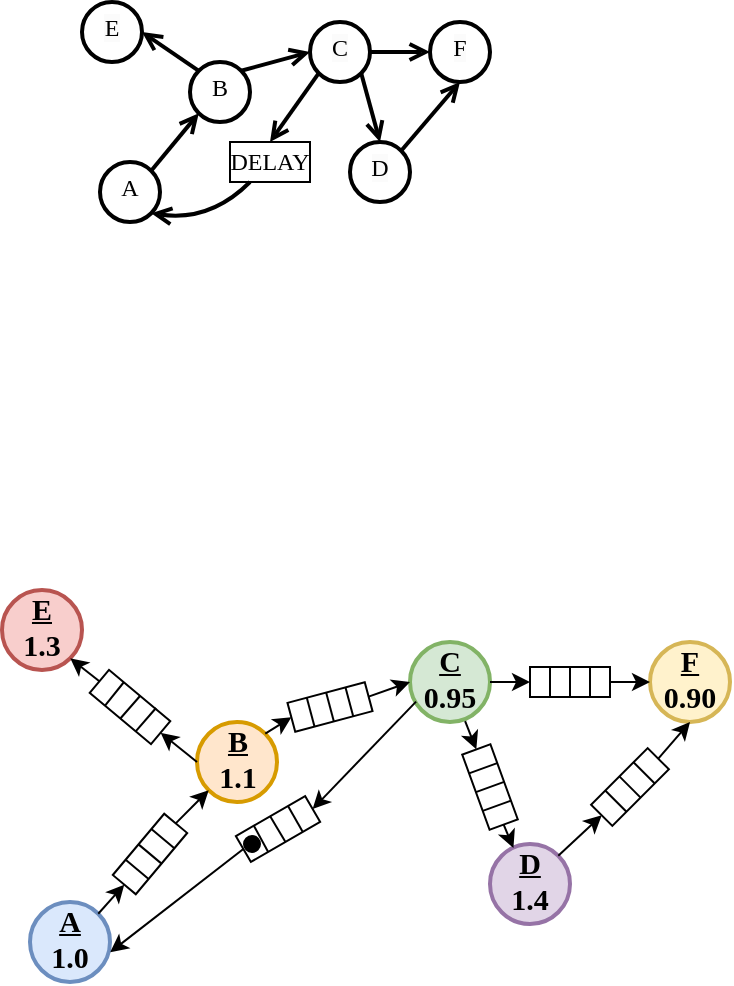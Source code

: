 <mxfile version="21.5.0" type="device">
  <diagram name="Page-1" id="OZrbYTSwZMLTt63ltpot">
    <mxGraphModel dx="875" dy="1664" grid="1" gridSize="10" guides="1" tooltips="1" connect="1" arrows="1" fold="1" page="1" pageScale="1" pageWidth="827" pageHeight="1169" math="0" shadow="0">
      <root>
        <mxCell id="0" />
        <mxCell id="1" parent="0" />
        <mxCell id="2d90y7z-7FwRkJ-Qai8M-155" value="&lt;font face=&quot;Times New Roman&quot;&gt;A&lt;/font&gt;" style="ellipse;whiteSpace=wrap;html=1;strokeWidth=2;align=center;verticalAlign=middle;spacing=0;spacingTop=-4;" parent="1" vertex="1">
          <mxGeometry x="325" y="-910" width="30" height="30" as="geometry" />
        </mxCell>
        <mxCell id="2d90y7z-7FwRkJ-Qai8M-157" value="&lt;font face=&quot;Times New Roman&quot;&gt;B&lt;/font&gt;" style="ellipse;whiteSpace=wrap;html=1;strokeWidth=2;align=center;verticalAlign=middle;spacing=0;spacingTop=-4;" parent="1" vertex="1">
          <mxGeometry x="370" y="-960" width="30" height="30" as="geometry" />
        </mxCell>
        <mxCell id="2d90y7z-7FwRkJ-Qai8M-158" value="&lt;span style=&quot;color: rgb(0, 0, 0); font-family: &amp;quot;Times New Roman&amp;quot;; font-size: 12px; font-style: normal; font-variant-ligatures: normal; font-variant-caps: normal; font-weight: 400; letter-spacing: normal; orphans: 2; text-align: center; text-indent: 0px; text-transform: none; widows: 2; word-spacing: 0px; -webkit-text-stroke-width: 0px; background-color: rgb(251, 251, 251); text-decoration-thickness: initial; text-decoration-style: initial; text-decoration-color: initial; float: none; display: inline !important;&quot;&gt;C&lt;/span&gt;" style="ellipse;whiteSpace=wrap;html=1;strokeWidth=2;align=center;verticalAlign=middle;spacing=0;spacingTop=-4;" parent="1" vertex="1">
          <mxGeometry x="430" y="-980" width="30" height="30" as="geometry" />
        </mxCell>
        <mxCell id="2d90y7z-7FwRkJ-Qai8M-159" value="&lt;span style=&quot;color: rgb(0, 0, 0); font-family: &amp;quot;Times New Roman&amp;quot;; font-size: 12px; font-style: normal; font-variant-ligatures: normal; font-variant-caps: normal; font-weight: 400; letter-spacing: normal; orphans: 2; text-align: center; text-indent: 0px; text-transform: none; widows: 2; word-spacing: 0px; -webkit-text-stroke-width: 0px; background-color: rgb(251, 251, 251); text-decoration-thickness: initial; text-decoration-style: initial; text-decoration-color: initial; float: none; display: inline !important;&quot;&gt;E&lt;/span&gt;" style="ellipse;whiteSpace=wrap;html=1;strokeWidth=2;align=center;verticalAlign=middle;spacing=0;spacingTop=-4;" parent="1" vertex="1">
          <mxGeometry x="316" y="-990" width="30" height="30" as="geometry" />
        </mxCell>
        <mxCell id="2d90y7z-7FwRkJ-Qai8M-160" value="&lt;span style=&quot;color: rgb(0, 0, 0); font-family: &amp;quot;Times New Roman&amp;quot;; font-size: 12px; font-style: normal; font-variant-ligatures: normal; font-variant-caps: normal; font-weight: 400; letter-spacing: normal; orphans: 2; text-align: center; text-indent: 0px; text-transform: none; widows: 2; word-spacing: 0px; -webkit-text-stroke-width: 0px; background-color: rgb(251, 251, 251); text-decoration-thickness: initial; text-decoration-style: initial; text-decoration-color: initial; float: none; display: inline !important;&quot;&gt;D&lt;/span&gt;" style="ellipse;whiteSpace=wrap;html=1;strokeWidth=2;align=center;verticalAlign=middle;spacing=0;spacingTop=-4;" parent="1" vertex="1">
          <mxGeometry x="450" y="-920" width="30" height="30" as="geometry" />
        </mxCell>
        <mxCell id="2d90y7z-7FwRkJ-Qai8M-161" value="" style="endArrow=open;html=1;strokeWidth=2;endFill=0;curved=1;exitX=1;exitY=0;exitDx=0;exitDy=0;entryX=0;entryY=1;entryDx=0;entryDy=0;" parent="1" source="2d90y7z-7FwRkJ-Qai8M-155" target="2d90y7z-7FwRkJ-Qai8M-157" edge="1">
          <mxGeometry width="50" height="50" relative="1" as="geometry">
            <mxPoint x="320" y="-910" as="sourcePoint" />
            <mxPoint x="370" y="-960" as="targetPoint" />
          </mxGeometry>
        </mxCell>
        <mxCell id="2d90y7z-7FwRkJ-Qai8M-163" value="" style="endArrow=open;html=1;strokeWidth=2;endFill=0;curved=1;exitX=1;exitY=0;exitDx=0;exitDy=0;entryX=0;entryY=0.5;entryDx=0;entryDy=0;" parent="1" source="2d90y7z-7FwRkJ-Qai8M-157" target="2d90y7z-7FwRkJ-Qai8M-158" edge="1">
          <mxGeometry width="50" height="50" relative="1" as="geometry">
            <mxPoint x="361" y="-896" as="sourcePoint" />
            <mxPoint x="384" y="-924" as="targetPoint" />
          </mxGeometry>
        </mxCell>
        <mxCell id="2d90y7z-7FwRkJ-Qai8M-164" value="" style="endArrow=open;html=1;strokeWidth=2;endFill=0;curved=1;exitX=1;exitY=1;exitDx=0;exitDy=0;entryX=0.5;entryY=0;entryDx=0;entryDy=0;" parent="1" source="2d90y7z-7FwRkJ-Qai8M-158" target="2d90y7z-7FwRkJ-Qai8M-160" edge="1">
          <mxGeometry width="50" height="50" relative="1" as="geometry">
            <mxPoint x="371" y="-886" as="sourcePoint" />
            <mxPoint x="394" y="-914" as="targetPoint" />
          </mxGeometry>
        </mxCell>
        <mxCell id="2d90y7z-7FwRkJ-Qai8M-166" value="" style="endArrow=open;html=1;strokeWidth=2;endFill=0;curved=1;exitX=0;exitY=0;exitDx=0;exitDy=0;entryX=1;entryY=0.5;entryDx=0;entryDy=0;" parent="1" source="2d90y7z-7FwRkJ-Qai8M-157" target="2d90y7z-7FwRkJ-Qai8M-159" edge="1">
          <mxGeometry width="50" height="50" relative="1" as="geometry">
            <mxPoint x="391" y="-866" as="sourcePoint" />
            <mxPoint x="414" y="-894" as="targetPoint" />
          </mxGeometry>
        </mxCell>
        <mxCell id="2d90y7z-7FwRkJ-Qai8M-167" value="" style="endArrow=open;html=1;strokeWidth=2;endFill=0;curved=1;exitX=0;exitY=1;exitDx=0;exitDy=0;" parent="1" source="2d90y7z-7FwRkJ-Qai8M-158" edge="1">
          <mxGeometry width="50" height="50" relative="1" as="geometry">
            <mxPoint x="401" y="-856" as="sourcePoint" />
            <mxPoint x="410" y="-920" as="targetPoint" />
          </mxGeometry>
        </mxCell>
        <mxCell id="2d90y7z-7FwRkJ-Qai8M-168" value="DELAY" style="rounded=0;whiteSpace=wrap;html=1;fontFamily=Times New Roman;" parent="1" vertex="1">
          <mxGeometry x="390" y="-920" width="40" height="20" as="geometry" />
        </mxCell>
        <mxCell id="2d90y7z-7FwRkJ-Qai8M-169" value="" style="endArrow=open;html=1;strokeWidth=2;endFill=0;curved=1;exitX=0.25;exitY=1;exitDx=0;exitDy=0;entryX=1;entryY=1;entryDx=0;entryDy=0;" parent="1" source="2d90y7z-7FwRkJ-Qai8M-168" target="2d90y7z-7FwRkJ-Qai8M-155" edge="1">
          <mxGeometry width="50" height="50" relative="1" as="geometry">
            <mxPoint x="444" y="-944" as="sourcePoint" />
            <mxPoint x="420" y="-910" as="targetPoint" />
            <Array as="points">
              <mxPoint x="380" y="-880" />
            </Array>
          </mxGeometry>
        </mxCell>
        <mxCell id="2d90y7z-7FwRkJ-Qai8M-1" value="&lt;font size=&quot;1&quot; face=&quot;Times New Roman&quot;&gt;&lt;b style=&quot;font-size: 15px;&quot;&gt;&lt;u style=&quot;&quot;&gt;A&lt;/u&gt;&lt;br&gt;1.0&lt;/b&gt;&lt;/font&gt;" style="ellipse;whiteSpace=wrap;html=1;fillColor=#dae8fc;strokeColor=#6c8ebf;strokeWidth=2;align=center;verticalAlign=middle;spacing=0;spacingTop=-4;" parent="1" vertex="1">
          <mxGeometry x="290" y="-540" width="40" height="40" as="geometry" />
        </mxCell>
        <mxCell id="2d90y7z-7FwRkJ-Qai8M-2" value="&lt;font size=&quot;1&quot; face=&quot;Times New Roman&quot;&gt;&lt;b style=&quot;font-size: 15px;&quot;&gt;&lt;u&gt;B&lt;/u&gt;&lt;br&gt;1.1&lt;/b&gt;&lt;/font&gt;" style="ellipse;whiteSpace=wrap;html=1;fillColor=#ffe6cc;strokeColor=#d79b00;strokeWidth=2;align=center;verticalAlign=middle;spacing=0;spacingTop=-4;" parent="1" vertex="1">
          <mxGeometry x="373.5" y="-630" width="40" height="40" as="geometry" />
        </mxCell>
        <mxCell id="2d90y7z-7FwRkJ-Qai8M-19" value="&lt;font size=&quot;1&quot; face=&quot;Times New Roman&quot;&gt;&lt;b style=&quot;font-size: 15px;&quot;&gt;&lt;u&gt;D&lt;/u&gt;&lt;br&gt;1.4&lt;/b&gt;&lt;/font&gt;" style="ellipse;whiteSpace=wrap;html=1;fillColor=#e1d5e7;strokeColor=#9673a6;strokeWidth=2;align=center;verticalAlign=middle;spacing=0;spacingTop=-4;" parent="1" vertex="1">
          <mxGeometry x="520" y="-569" width="40" height="40" as="geometry" />
        </mxCell>
        <mxCell id="2d90y7z-7FwRkJ-Qai8M-20" value="&lt;font face=&quot;Times New Roman&quot;&gt;&lt;span style=&quot;font-size: 15px;&quot;&gt;&lt;b&gt;&lt;u&gt;C&lt;/u&gt;&lt;br&gt;0.95&lt;/b&gt;&lt;/span&gt;&lt;/font&gt;" style="ellipse;whiteSpace=wrap;html=1;fillColor=#d5e8d4;strokeColor=#82b366;strokeWidth=2;align=center;verticalAlign=middle;spacing=0;spacingTop=-4;" parent="1" vertex="1">
          <mxGeometry x="480" y="-670" width="40" height="40" as="geometry" />
        </mxCell>
        <mxCell id="2d90y7z-7FwRkJ-Qai8M-85" value="" style="group;rotation=-50;" parent="1" vertex="1" connectable="0">
          <mxGeometry x="330" y="-571.5" width="40" height="15" as="geometry" />
        </mxCell>
        <mxCell id="2d90y7z-7FwRkJ-Qai8M-86" value="" style="group;rotation=-50;" parent="2d90y7z-7FwRkJ-Qai8M-85" vertex="1" connectable="0">
          <mxGeometry width="40" height="15" as="geometry" />
        </mxCell>
        <mxCell id="2d90y7z-7FwRkJ-Qai8M-87" value="" style="rounded=0;whiteSpace=wrap;html=1;rotation=-50;" parent="2d90y7z-7FwRkJ-Qai8M-86" vertex="1">
          <mxGeometry width="40" height="15" as="geometry" />
        </mxCell>
        <mxCell id="2d90y7z-7FwRkJ-Qai8M-88" value="" style="endArrow=none;html=1;rounded=0;entryX=0.25;entryY=0;entryDx=0;entryDy=0;exitX=0.25;exitY=1;exitDx=0;exitDy=0;" parent="2d90y7z-7FwRkJ-Qai8M-86" source="2d90y7z-7FwRkJ-Qai8M-87" target="2d90y7z-7FwRkJ-Qai8M-87" edge="1">
          <mxGeometry width="50" height="50" relative="1" as="geometry">
            <mxPoint x="19" y="20" as="sourcePoint" />
            <mxPoint x="63" y="-9" as="targetPoint" />
          </mxGeometry>
        </mxCell>
        <mxCell id="2d90y7z-7FwRkJ-Qai8M-89" value="" style="endArrow=none;html=1;rounded=0;entryX=0.5;entryY=0;entryDx=0;entryDy=0;exitX=0.5;exitY=1;exitDx=0;exitDy=0;" parent="2d90y7z-7FwRkJ-Qai8M-86" source="2d90y7z-7FwRkJ-Qai8M-87" target="2d90y7z-7FwRkJ-Qai8M-87" edge="1">
          <mxGeometry width="50" height="50" relative="1" as="geometry">
            <mxPoint x="25" y="13" as="sourcePoint" />
            <mxPoint x="20" y="8" as="targetPoint" />
          </mxGeometry>
        </mxCell>
        <mxCell id="2d90y7z-7FwRkJ-Qai8M-90" value="" style="endArrow=none;html=1;rounded=0;entryX=0.75;entryY=0;entryDx=0;entryDy=0;exitX=0.75;exitY=1;exitDx=0;exitDy=0;" parent="2d90y7z-7FwRkJ-Qai8M-86" source="2d90y7z-7FwRkJ-Qai8M-87" target="2d90y7z-7FwRkJ-Qai8M-87" edge="1">
          <mxGeometry width="50" height="50" relative="1" as="geometry">
            <mxPoint x="32" y="5" as="sourcePoint" />
            <mxPoint x="32" y="5" as="targetPoint" />
          </mxGeometry>
        </mxCell>
        <mxCell id="2d90y7z-7FwRkJ-Qai8M-91" value="" style="endArrow=classic;html=1;rounded=0;exitX=1;exitY=0.5;exitDx=0;exitDy=0;entryX=0;entryY=1;entryDx=0;entryDy=0;" parent="1" source="2d90y7z-7FwRkJ-Qai8M-87" target="2d90y7z-7FwRkJ-Qai8M-2" edge="1">
          <mxGeometry width="50" height="50" relative="1" as="geometry">
            <mxPoint x="556" y="-680" as="sourcePoint" />
            <mxPoint x="490" y="-680" as="targetPoint" />
          </mxGeometry>
        </mxCell>
        <mxCell id="2d90y7z-7FwRkJ-Qai8M-92" value="" style="endArrow=classic;html=1;rounded=0;entryX=0;entryY=0.5;entryDx=0;entryDy=0;exitX=1;exitY=0;exitDx=0;exitDy=0;" parent="1" source="2d90y7z-7FwRkJ-Qai8M-1" target="2d90y7z-7FwRkJ-Qai8M-87" edge="1">
          <mxGeometry width="50" height="50" relative="1" as="geometry">
            <mxPoint x="372" y="-689" as="sourcePoint" />
            <mxPoint x="-64" y="1136" as="targetPoint" />
          </mxGeometry>
        </mxCell>
        <mxCell id="2d90y7z-7FwRkJ-Qai8M-93" value="&lt;font size=&quot;1&quot; face=&quot;Times New Roman&quot;&gt;&lt;b style=&quot;font-size: 15px;&quot;&gt;&lt;u&gt;E&lt;/u&gt;&lt;br&gt;1.3&lt;/b&gt;&lt;/font&gt;" style="ellipse;whiteSpace=wrap;html=1;fillColor=#f8cecc;strokeColor=#b85450;strokeWidth=2;align=center;verticalAlign=middle;spacing=0;spacingTop=-4;" parent="1" vertex="1">
          <mxGeometry x="276" y="-696" width="40" height="40" as="geometry" />
        </mxCell>
        <mxCell id="2d90y7z-7FwRkJ-Qai8M-104" value="" style="group;rotation=-140;" parent="1" vertex="1" connectable="0">
          <mxGeometry x="320" y="-645" width="40" height="15" as="geometry" />
        </mxCell>
        <mxCell id="2d90y7z-7FwRkJ-Qai8M-105" value="" style="group;rotation=-140;" parent="2d90y7z-7FwRkJ-Qai8M-104" vertex="1" connectable="0">
          <mxGeometry width="40" height="15" as="geometry" />
        </mxCell>
        <mxCell id="2d90y7z-7FwRkJ-Qai8M-106" value="" style="rounded=0;whiteSpace=wrap;html=1;rotation=-140;" parent="2d90y7z-7FwRkJ-Qai8M-105" vertex="1">
          <mxGeometry width="40" height="15" as="geometry" />
        </mxCell>
        <mxCell id="2d90y7z-7FwRkJ-Qai8M-107" value="" style="endArrow=none;html=1;rounded=0;entryX=0.25;entryY=0;entryDx=0;entryDy=0;" parent="2d90y7z-7FwRkJ-Qai8M-105" target="2d90y7z-7FwRkJ-Qai8M-106" edge="1">
          <mxGeometry width="50" height="50" relative="1" as="geometry">
            <mxPoint x="33" y="8" as="sourcePoint" />
            <mxPoint x="4" y="-35" as="targetPoint" />
          </mxGeometry>
        </mxCell>
        <mxCell id="2d90y7z-7FwRkJ-Qai8M-108" value="" style="endArrow=none;html=1;rounded=0;entryX=0.5;entryY=0;entryDx=0;entryDy=0;" parent="2d90y7z-7FwRkJ-Qai8M-105" target="2d90y7z-7FwRkJ-Qai8M-106" edge="1">
          <mxGeometry width="50" height="50" relative="1" as="geometry">
            <mxPoint x="25" y="2" as="sourcePoint" />
            <mxPoint x="20" y="7" as="targetPoint" />
          </mxGeometry>
        </mxCell>
        <mxCell id="2d90y7z-7FwRkJ-Qai8M-109" value="" style="endArrow=none;html=1;rounded=0;entryX=0.75;entryY=0;entryDx=0;entryDy=0;" parent="2d90y7z-7FwRkJ-Qai8M-105" target="2d90y7z-7FwRkJ-Qai8M-106" edge="1">
          <mxGeometry width="50" height="50" relative="1" as="geometry">
            <mxPoint x="17" y="-5" as="sourcePoint" />
            <mxPoint x="17" y="-5" as="targetPoint" />
          </mxGeometry>
        </mxCell>
        <mxCell id="2d90y7z-7FwRkJ-Qai8M-110" value="" style="endArrow=classic;html=1;rounded=0;exitX=1;exitY=0.5;exitDx=0;exitDy=0;entryX=1;entryY=1;entryDx=0;entryDy=0;" parent="1" source="2d90y7z-7FwRkJ-Qai8M-106" target="2d90y7z-7FwRkJ-Qai8M-93" edge="1">
          <mxGeometry width="50" height="50" relative="1" as="geometry">
            <mxPoint x="628" y="-574" as="sourcePoint" />
            <mxPoint x="451" y="-490" as="targetPoint" />
          </mxGeometry>
        </mxCell>
        <mxCell id="2d90y7z-7FwRkJ-Qai8M-111" value="" style="endArrow=classic;html=1;rounded=0;entryX=0;entryY=0.5;entryDx=0;entryDy=0;exitX=0;exitY=0.5;exitDx=0;exitDy=0;" parent="1" source="2d90y7z-7FwRkJ-Qai8M-2" target="2d90y7z-7FwRkJ-Qai8M-106" edge="1">
          <mxGeometry width="50" height="50" relative="1" as="geometry">
            <mxPoint x="376" y="-432" as="sourcePoint" />
            <mxPoint x="8" y="1242" as="targetPoint" />
          </mxGeometry>
        </mxCell>
        <mxCell id="2d90y7z-7FwRkJ-Qai8M-112" value="" style="group;rotation=-15;" parent="1" vertex="1" connectable="0">
          <mxGeometry x="420" y="-645" width="40" height="15" as="geometry" />
        </mxCell>
        <mxCell id="2d90y7z-7FwRkJ-Qai8M-113" value="" style="group;rotation=-15;" parent="2d90y7z-7FwRkJ-Qai8M-112" vertex="1" connectable="0">
          <mxGeometry width="40" height="15" as="geometry" />
        </mxCell>
        <mxCell id="2d90y7z-7FwRkJ-Qai8M-114" value="" style="rounded=0;whiteSpace=wrap;html=1;rotation=-15;" parent="2d90y7z-7FwRkJ-Qai8M-113" vertex="1">
          <mxGeometry width="40" height="15" as="geometry" />
        </mxCell>
        <mxCell id="2d90y7z-7FwRkJ-Qai8M-115" value="" style="endArrow=none;html=1;rounded=0;entryX=0.25;entryY=0;entryDx=0;entryDy=0;exitX=0.25;exitY=1;exitDx=0;exitDy=0;" parent="2d90y7z-7FwRkJ-Qai8M-113" source="2d90y7z-7FwRkJ-Qai8M-114" target="2d90y7z-7FwRkJ-Qai8M-114" edge="1">
          <mxGeometry width="50" height="50" relative="1" as="geometry">
            <mxPoint x="12" y="18" as="sourcePoint" />
            <mxPoint x="65" y="19" as="targetPoint" />
          </mxGeometry>
        </mxCell>
        <mxCell id="2d90y7z-7FwRkJ-Qai8M-116" value="" style="endArrow=none;html=1;rounded=0;entryX=0.5;entryY=0;entryDx=0;entryDy=0;exitX=0.5;exitY=1;exitDx=0;exitDy=0;" parent="2d90y7z-7FwRkJ-Qai8M-113" source="2d90y7z-7FwRkJ-Qai8M-114" target="2d90y7z-7FwRkJ-Qai8M-114" edge="1">
          <mxGeometry width="50" height="50" relative="1" as="geometry">
            <mxPoint x="22" y="14" as="sourcePoint" />
            <mxPoint x="20" y="8" as="targetPoint" />
          </mxGeometry>
        </mxCell>
        <mxCell id="2d90y7z-7FwRkJ-Qai8M-117" value="" style="endArrow=none;html=1;rounded=0;entryX=0.75;entryY=0;entryDx=0;entryDy=0;exitX=0.75;exitY=1;exitDx=0;exitDy=0;" parent="2d90y7z-7FwRkJ-Qai8M-113" source="2d90y7z-7FwRkJ-Qai8M-114" target="2d90y7z-7FwRkJ-Qai8M-114" edge="1">
          <mxGeometry width="50" height="50" relative="1" as="geometry">
            <mxPoint x="31" y="12" as="sourcePoint" />
            <mxPoint x="31" y="12" as="targetPoint" />
          </mxGeometry>
        </mxCell>
        <mxCell id="2d90y7z-7FwRkJ-Qai8M-118" value="" style="endArrow=classic;html=1;rounded=0;exitX=1;exitY=0.5;exitDx=0;exitDy=0;entryX=0;entryY=0.5;entryDx=0;entryDy=0;" parent="1" source="2d90y7z-7FwRkJ-Qai8M-114" target="2d90y7z-7FwRkJ-Qai8M-20" edge="1">
          <mxGeometry width="50" height="50" relative="1" as="geometry">
            <mxPoint x="666" y="-787" as="sourcePoint" />
            <mxPoint x="489" y="-703" as="targetPoint" />
          </mxGeometry>
        </mxCell>
        <mxCell id="2d90y7z-7FwRkJ-Qai8M-119" value="" style="endArrow=classic;html=1;rounded=0;entryX=0;entryY=0.5;entryDx=0;entryDy=0;exitX=1;exitY=0;exitDx=0;exitDy=0;" parent="1" source="2d90y7z-7FwRkJ-Qai8M-2" target="2d90y7z-7FwRkJ-Qai8M-114" edge="1">
          <mxGeometry width="50" height="50" relative="1" as="geometry">
            <mxPoint x="414" y="-645" as="sourcePoint" />
            <mxPoint x="46" y="1029" as="targetPoint" />
          </mxGeometry>
        </mxCell>
        <mxCell id="2d90y7z-7FwRkJ-Qai8M-120" value="" style="group;rotation=-210;" parent="1" vertex="1" connectable="0">
          <mxGeometry x="394" y="-584" width="40" height="15" as="geometry" />
        </mxCell>
        <mxCell id="2d90y7z-7FwRkJ-Qai8M-121" value="" style="group;rotation=-210;" parent="2d90y7z-7FwRkJ-Qai8M-120" vertex="1" connectable="0">
          <mxGeometry width="40" height="15" as="geometry" />
        </mxCell>
        <mxCell id="2d90y7z-7FwRkJ-Qai8M-122" value="" style="rounded=0;whiteSpace=wrap;html=1;rotation=-210;" parent="2d90y7z-7FwRkJ-Qai8M-121" vertex="1">
          <mxGeometry width="40" height="15" as="geometry" />
        </mxCell>
        <mxCell id="2d90y7z-7FwRkJ-Qai8M-123" value="" style="endArrow=none;html=1;rounded=0;entryX=0.25;entryY=0;entryDx=0;entryDy=0;" parent="2d90y7z-7FwRkJ-Qai8M-121" target="2d90y7z-7FwRkJ-Qai8M-122" edge="1">
          <mxGeometry width="50" height="50" relative="1" as="geometry">
            <mxPoint x="25" y="-4" as="sourcePoint" />
            <mxPoint x="-25" y="8" as="targetPoint" />
          </mxGeometry>
        </mxCell>
        <mxCell id="2d90y7z-7FwRkJ-Qai8M-124" value="" style="endArrow=none;html=1;rounded=0;entryX=0.5;entryY=0;entryDx=0;entryDy=0;" parent="2d90y7z-7FwRkJ-Qai8M-121" target="2d90y7z-7FwRkJ-Qai8M-122" edge="1">
          <mxGeometry width="50" height="50" relative="1" as="geometry">
            <mxPoint x="16" y="1" as="sourcePoint" />
            <mxPoint x="20" y="7" as="targetPoint" />
          </mxGeometry>
        </mxCell>
        <mxCell id="2d90y7z-7FwRkJ-Qai8M-125" value="" style="endArrow=none;html=1;rounded=0;entryX=0.75;entryY=0;entryDx=0;entryDy=0;" parent="2d90y7z-7FwRkJ-Qai8M-121" target="2d90y7z-7FwRkJ-Qai8M-122" edge="1">
          <mxGeometry width="50" height="50" relative="1" as="geometry">
            <mxPoint x="8" y="6" as="sourcePoint" />
            <mxPoint x="8" y="6" as="targetPoint" />
          </mxGeometry>
        </mxCell>
        <mxCell id="2d90y7z-7FwRkJ-Qai8M-170" value="" style="ellipse;whiteSpace=wrap;html=1;aspect=fixed;fillColor=#000000;" parent="2d90y7z-7FwRkJ-Qai8M-121" vertex="1">
          <mxGeometry x="3" y="11" width="8" height="8" as="geometry" />
        </mxCell>
        <mxCell id="2d90y7z-7FwRkJ-Qai8M-126" value="" style="endArrow=classic;html=1;rounded=0;exitX=1;exitY=0.5;exitDx=0;exitDy=0;entryX=1.003;entryY=0.627;entryDx=0;entryDy=0;entryPerimeter=0;" parent="1" source="2d90y7z-7FwRkJ-Qai8M-122" target="2d90y7z-7FwRkJ-Qai8M-1" edge="1">
          <mxGeometry width="50" height="50" relative="1" as="geometry">
            <mxPoint x="642" y="-668.5" as="sourcePoint" />
            <mxPoint x="465" y="-584.5" as="targetPoint" />
          </mxGeometry>
        </mxCell>
        <mxCell id="2d90y7z-7FwRkJ-Qai8M-127" value="" style="endArrow=classic;html=1;rounded=0;entryX=0;entryY=0.5;entryDx=0;entryDy=0;exitX=0.076;exitY=0.745;exitDx=0;exitDy=0;exitPerimeter=0;" parent="1" source="2d90y7z-7FwRkJ-Qai8M-20" target="2d90y7z-7FwRkJ-Qai8M-122" edge="1">
          <mxGeometry width="50" height="50" relative="1" as="geometry">
            <mxPoint x="390" y="-526.5" as="sourcePoint" />
            <mxPoint x="22" y="1147.5" as="targetPoint" />
          </mxGeometry>
        </mxCell>
        <mxCell id="2d90y7z-7FwRkJ-Qai8M-128" value="" style="group;rotation=70;" parent="1" vertex="1" connectable="0">
          <mxGeometry x="500" y="-605" width="40" height="15" as="geometry" />
        </mxCell>
        <mxCell id="2d90y7z-7FwRkJ-Qai8M-129" value="" style="group;rotation=70;" parent="2d90y7z-7FwRkJ-Qai8M-128" vertex="1" connectable="0">
          <mxGeometry width="40" height="15" as="geometry" />
        </mxCell>
        <mxCell id="2d90y7z-7FwRkJ-Qai8M-130" value="" style="rounded=0;whiteSpace=wrap;html=1;rotation=70;" parent="2d90y7z-7FwRkJ-Qai8M-129" vertex="1">
          <mxGeometry width="40" height="15" as="geometry" />
        </mxCell>
        <mxCell id="2d90y7z-7FwRkJ-Qai8M-131" value="" style="endArrow=none;html=1;rounded=0;entryX=0.25;entryY=0;entryDx=0;entryDy=0;exitX=0.25;exitY=1;exitDx=0;exitDy=0;" parent="2d90y7z-7FwRkJ-Qai8M-129" source="2d90y7z-7FwRkJ-Qai8M-130" target="2d90y7z-7FwRkJ-Qai8M-130" edge="1">
          <mxGeometry width="50" height="50" relative="1" as="geometry">
            <mxPoint x="10" y="1" as="sourcePoint" />
            <mxPoint x="13" y="53" as="targetPoint" />
          </mxGeometry>
        </mxCell>
        <mxCell id="2d90y7z-7FwRkJ-Qai8M-132" value="" style="endArrow=none;html=1;rounded=0;entryX=0.5;entryY=0;entryDx=0;entryDy=0;exitX=0.5;exitY=1;exitDx=0;exitDy=0;" parent="2d90y7z-7FwRkJ-Qai8M-129" source="2d90y7z-7FwRkJ-Qai8M-130" target="2d90y7z-7FwRkJ-Qai8M-130" edge="1">
          <mxGeometry width="50" height="50" relative="1" as="geometry">
            <mxPoint x="13" y="9" as="sourcePoint" />
            <mxPoint x="20" y="7" as="targetPoint" />
          </mxGeometry>
        </mxCell>
        <mxCell id="2d90y7z-7FwRkJ-Qai8M-133" value="" style="endArrow=none;html=1;rounded=0;entryX=0.75;entryY=0;entryDx=0;entryDy=0;exitX=0.75;exitY=1;exitDx=0;exitDy=0;" parent="2d90y7z-7FwRkJ-Qai8M-129" source="2d90y7z-7FwRkJ-Qai8M-130" target="2d90y7z-7FwRkJ-Qai8M-130" edge="1">
          <mxGeometry width="50" height="50" relative="1" as="geometry">
            <mxPoint x="16" y="19" as="sourcePoint" />
            <mxPoint x="16" y="19" as="targetPoint" />
          </mxGeometry>
        </mxCell>
        <mxCell id="2d90y7z-7FwRkJ-Qai8M-140" value="" style="endArrow=classic;html=1;rounded=0;entryX=0;entryY=0.5;entryDx=0;entryDy=0;exitX=0.689;exitY=0.99;exitDx=0;exitDy=0;exitPerimeter=0;" parent="1" source="2d90y7z-7FwRkJ-Qai8M-20" target="2d90y7z-7FwRkJ-Qai8M-130" edge="1">
          <mxGeometry width="50" height="50" relative="1" as="geometry">
            <mxPoint x="526" y="-626" as="sourcePoint" />
            <mxPoint x="438" y="-568" as="targetPoint" />
          </mxGeometry>
        </mxCell>
        <mxCell id="2d90y7z-7FwRkJ-Qai8M-141" value="" style="endArrow=classic;html=1;rounded=0;exitX=1;exitY=0.5;exitDx=0;exitDy=0;entryX=0.293;entryY=0.051;entryDx=0;entryDy=0;entryPerimeter=0;" parent="1" source="2d90y7z-7FwRkJ-Qai8M-130" target="2d90y7z-7FwRkJ-Qai8M-19" edge="1">
          <mxGeometry width="50" height="50" relative="1" as="geometry">
            <mxPoint x="536" y="-616" as="sourcePoint" />
            <mxPoint x="530" y="-570" as="targetPoint" />
          </mxGeometry>
        </mxCell>
        <mxCell id="2d90y7z-7FwRkJ-Qai8M-182" value="&lt;font face=&quot;Times New Roman&quot;&gt;&lt;span style=&quot;font-size: 15px;&quot;&gt;&lt;b&gt;&lt;u&gt;F&lt;/u&gt;&lt;br&gt;0.90&lt;/b&gt;&lt;/span&gt;&lt;/font&gt;" style="ellipse;whiteSpace=wrap;html=1;fillColor=#fff2cc;strokeColor=#d6b656;strokeWidth=2;align=center;verticalAlign=middle;spacing=0;spacingTop=-4;" parent="1" vertex="1">
          <mxGeometry x="600" y="-670" width="40" height="40" as="geometry" />
        </mxCell>
        <mxCell id="2d90y7z-7FwRkJ-Qai8M-186" value="" style="group;rotation=0;" parent="1" vertex="1" connectable="0">
          <mxGeometry x="540" y="-657.5" width="40" height="15" as="geometry" />
        </mxCell>
        <mxCell id="2d90y7z-7FwRkJ-Qai8M-187" value="" style="group;rotation=0;" parent="2d90y7z-7FwRkJ-Qai8M-186" vertex="1" connectable="0">
          <mxGeometry width="40" height="15" as="geometry" />
        </mxCell>
        <mxCell id="2d90y7z-7FwRkJ-Qai8M-188" value="" style="rounded=0;whiteSpace=wrap;html=1;rotation=0;" parent="2d90y7z-7FwRkJ-Qai8M-187" vertex="1">
          <mxGeometry width="40" height="15" as="geometry" />
        </mxCell>
        <mxCell id="2d90y7z-7FwRkJ-Qai8M-189" value="" style="endArrow=none;html=1;rounded=0;entryX=0.25;entryY=0;entryDx=0;entryDy=0;exitX=0.25;exitY=1;exitDx=0;exitDy=0;" parent="2d90y7z-7FwRkJ-Qai8M-187" source="2d90y7z-7FwRkJ-Qai8M-188" target="2d90y7z-7FwRkJ-Qai8M-188" edge="1">
          <mxGeometry width="50" height="50" relative="1" as="geometry">
            <mxPoint x="10" y="15" as="sourcePoint" />
            <mxPoint x="60" y="30" as="targetPoint" />
          </mxGeometry>
        </mxCell>
        <mxCell id="2d90y7z-7FwRkJ-Qai8M-190" value="" style="endArrow=none;html=1;rounded=0;entryX=0.5;entryY=0;entryDx=0;entryDy=0;exitX=0.5;exitY=1;exitDx=0;exitDy=0;" parent="2d90y7z-7FwRkJ-Qai8M-187" source="2d90y7z-7FwRkJ-Qai8M-188" target="2d90y7z-7FwRkJ-Qai8M-188" edge="1">
          <mxGeometry width="50" height="50" relative="1" as="geometry">
            <mxPoint x="19" y="15" as="sourcePoint" />
            <mxPoint x="20" y="7" as="targetPoint" />
          </mxGeometry>
        </mxCell>
        <mxCell id="2d90y7z-7FwRkJ-Qai8M-191" value="" style="endArrow=none;html=1;rounded=0;entryX=0.75;entryY=0;entryDx=0;entryDy=0;exitX=0.75;exitY=1;exitDx=0;exitDy=0;" parent="2d90y7z-7FwRkJ-Qai8M-187" source="2d90y7z-7FwRkJ-Qai8M-188" target="2d90y7z-7FwRkJ-Qai8M-188" edge="1">
          <mxGeometry width="50" height="50" relative="1" as="geometry">
            <mxPoint x="29" y="15" as="sourcePoint" />
            <mxPoint x="29" y="15" as="targetPoint" />
          </mxGeometry>
        </mxCell>
        <mxCell id="2d90y7z-7FwRkJ-Qai8M-193" value="" style="group;rotation=-225;" parent="1" vertex="1" connectable="0">
          <mxGeometry x="570" y="-605" width="40" height="15" as="geometry" />
        </mxCell>
        <mxCell id="2d90y7z-7FwRkJ-Qai8M-194" value="" style="group;rotation=-225;" parent="2d90y7z-7FwRkJ-Qai8M-193" vertex="1" connectable="0">
          <mxGeometry width="40" height="15" as="geometry" />
        </mxCell>
        <mxCell id="2d90y7z-7FwRkJ-Qai8M-195" value="" style="rounded=0;whiteSpace=wrap;html=1;rotation=-225;" parent="2d90y7z-7FwRkJ-Qai8M-194" vertex="1">
          <mxGeometry width="40" height="15" as="geometry" />
        </mxCell>
        <mxCell id="2d90y7z-7FwRkJ-Qai8M-196" value="" style="endArrow=none;html=1;rounded=0;entryX=0.25;entryY=0;entryDx=0;entryDy=0;exitX=0.25;exitY=1;exitDx=0;exitDy=0;" parent="2d90y7z-7FwRkJ-Qai8M-194" source="2d90y7z-7FwRkJ-Qai8M-195" target="2d90y7z-7FwRkJ-Qai8M-195" edge="1">
          <mxGeometry width="50" height="50" relative="1" as="geometry">
            <mxPoint x="22" y="-4" as="sourcePoint" />
            <mxPoint x="-24" y="20" as="targetPoint" />
          </mxGeometry>
        </mxCell>
        <mxCell id="2d90y7z-7FwRkJ-Qai8M-197" value="" style="endArrow=none;html=1;rounded=0;entryX=0.5;entryY=0;entryDx=0;entryDy=0;exitX=0.5;exitY=1;exitDx=0;exitDy=0;" parent="2d90y7z-7FwRkJ-Qai8M-194" source="2d90y7z-7FwRkJ-Qai8M-195" target="2d90y7z-7FwRkJ-Qai8M-195" edge="1">
          <mxGeometry width="50" height="50" relative="1" as="geometry">
            <mxPoint x="16" y="2" as="sourcePoint" />
            <mxPoint x="20" y="7" as="targetPoint" />
          </mxGeometry>
        </mxCell>
        <mxCell id="2d90y7z-7FwRkJ-Qai8M-198" value="" style="endArrow=none;html=1;rounded=0;entryX=0.75;entryY=0;entryDx=0;entryDy=0;exitX=0.75;exitY=1;exitDx=0;exitDy=0;" parent="2d90y7z-7FwRkJ-Qai8M-194" source="2d90y7z-7FwRkJ-Qai8M-195" target="2d90y7z-7FwRkJ-Qai8M-195" edge="1">
          <mxGeometry width="50" height="50" relative="1" as="geometry">
            <mxPoint x="8" y="9" as="sourcePoint" />
            <mxPoint x="8" y="9" as="targetPoint" />
          </mxGeometry>
        </mxCell>
        <mxCell id="2d90y7z-7FwRkJ-Qai8M-199" value="&lt;span style=&quot;color: rgb(0, 0, 0); font-family: &amp;quot;Times New Roman&amp;quot;; font-size: 12px; font-style: normal; font-variant-ligatures: normal; font-variant-caps: normal; font-weight: 400; letter-spacing: normal; orphans: 2; text-align: center; text-indent: 0px; text-transform: none; widows: 2; word-spacing: 0px; -webkit-text-stroke-width: 0px; background-color: rgb(251, 251, 251); text-decoration-thickness: initial; text-decoration-style: initial; text-decoration-color: initial; float: none; display: inline !important;&quot;&gt;F&lt;/span&gt;" style="ellipse;whiteSpace=wrap;html=1;strokeWidth=2;align=center;verticalAlign=middle;spacing=0;spacingTop=-4;" parent="1" vertex="1">
          <mxGeometry x="490" y="-980" width="30" height="30" as="geometry" />
        </mxCell>
        <mxCell id="2d90y7z-7FwRkJ-Qai8M-201" value="" style="endArrow=open;html=1;strokeWidth=2;endFill=0;curved=1;exitX=1;exitY=0.5;exitDx=0;exitDy=0;entryX=0;entryY=0.5;entryDx=0;entryDy=0;" parent="1" source="2d90y7z-7FwRkJ-Qai8M-158" target="2d90y7z-7FwRkJ-Qai8M-199" edge="1">
          <mxGeometry width="50" height="50" relative="1" as="geometry">
            <mxPoint x="466" y="-944" as="sourcePoint" />
            <mxPoint x="475" y="-910" as="targetPoint" />
          </mxGeometry>
        </mxCell>
        <mxCell id="2d90y7z-7FwRkJ-Qai8M-202" value="" style="endArrow=open;html=1;strokeWidth=2;endFill=0;curved=1;exitX=1;exitY=0;exitDx=0;exitDy=0;entryX=0.5;entryY=1;entryDx=0;entryDy=0;" parent="1" source="2d90y7z-7FwRkJ-Qai8M-160" target="2d90y7z-7FwRkJ-Qai8M-199" edge="1">
          <mxGeometry width="50" height="50" relative="1" as="geometry">
            <mxPoint x="470" y="-955" as="sourcePoint" />
            <mxPoint x="540" y="-905" as="targetPoint" />
          </mxGeometry>
        </mxCell>
        <mxCell id="2d90y7z-7FwRkJ-Qai8M-203" value="" style="endArrow=classic;html=1;rounded=0;exitX=1;exitY=0.5;exitDx=0;exitDy=0;entryX=0;entryY=0.5;entryDx=0;entryDy=0;" parent="1" source="2d90y7z-7FwRkJ-Qai8M-20" target="2d90y7z-7FwRkJ-Qai8M-188" edge="1">
          <mxGeometry width="50" height="50" relative="1" as="geometry">
            <mxPoint x="469" y="-633" as="sourcePoint" />
            <mxPoint x="490" y="-640" as="targetPoint" />
          </mxGeometry>
        </mxCell>
        <mxCell id="2d90y7z-7FwRkJ-Qai8M-204" value="" style="endArrow=classic;html=1;rounded=0;exitX=1;exitY=0.5;exitDx=0;exitDy=0;entryX=0;entryY=0.5;entryDx=0;entryDy=0;" parent="1" source="2d90y7z-7FwRkJ-Qai8M-188" target="2d90y7z-7FwRkJ-Qai8M-182" edge="1">
          <mxGeometry width="50" height="50" relative="1" as="geometry">
            <mxPoint x="530" y="-640" as="sourcePoint" />
            <mxPoint x="550" y="-640" as="targetPoint" />
          </mxGeometry>
        </mxCell>
        <mxCell id="2d90y7z-7FwRkJ-Qai8M-205" value="" style="endArrow=classic;html=1;rounded=0;exitX=0;exitY=0.5;exitDx=0;exitDy=0;entryX=0.5;entryY=1;entryDx=0;entryDy=0;" parent="1" source="2d90y7z-7FwRkJ-Qai8M-195" target="2d90y7z-7FwRkJ-Qai8M-182" edge="1">
          <mxGeometry width="50" height="50" relative="1" as="geometry">
            <mxPoint x="540" y="-630" as="sourcePoint" />
            <mxPoint x="560" y="-630" as="targetPoint" />
          </mxGeometry>
        </mxCell>
        <mxCell id="2d90y7z-7FwRkJ-Qai8M-206" value="" style="endArrow=classic;html=1;rounded=0;exitX=1;exitY=0;exitDx=0;exitDy=0;entryX=1;entryY=0.5;entryDx=0;entryDy=0;" parent="1" source="2d90y7z-7FwRkJ-Qai8M-19" target="2d90y7z-7FwRkJ-Qai8M-195" edge="1">
          <mxGeometry width="50" height="50" relative="1" as="geometry">
            <mxPoint x="550" y="-620" as="sourcePoint" />
            <mxPoint x="570" y="-620" as="targetPoint" />
          </mxGeometry>
        </mxCell>
      </root>
    </mxGraphModel>
  </diagram>
</mxfile>
